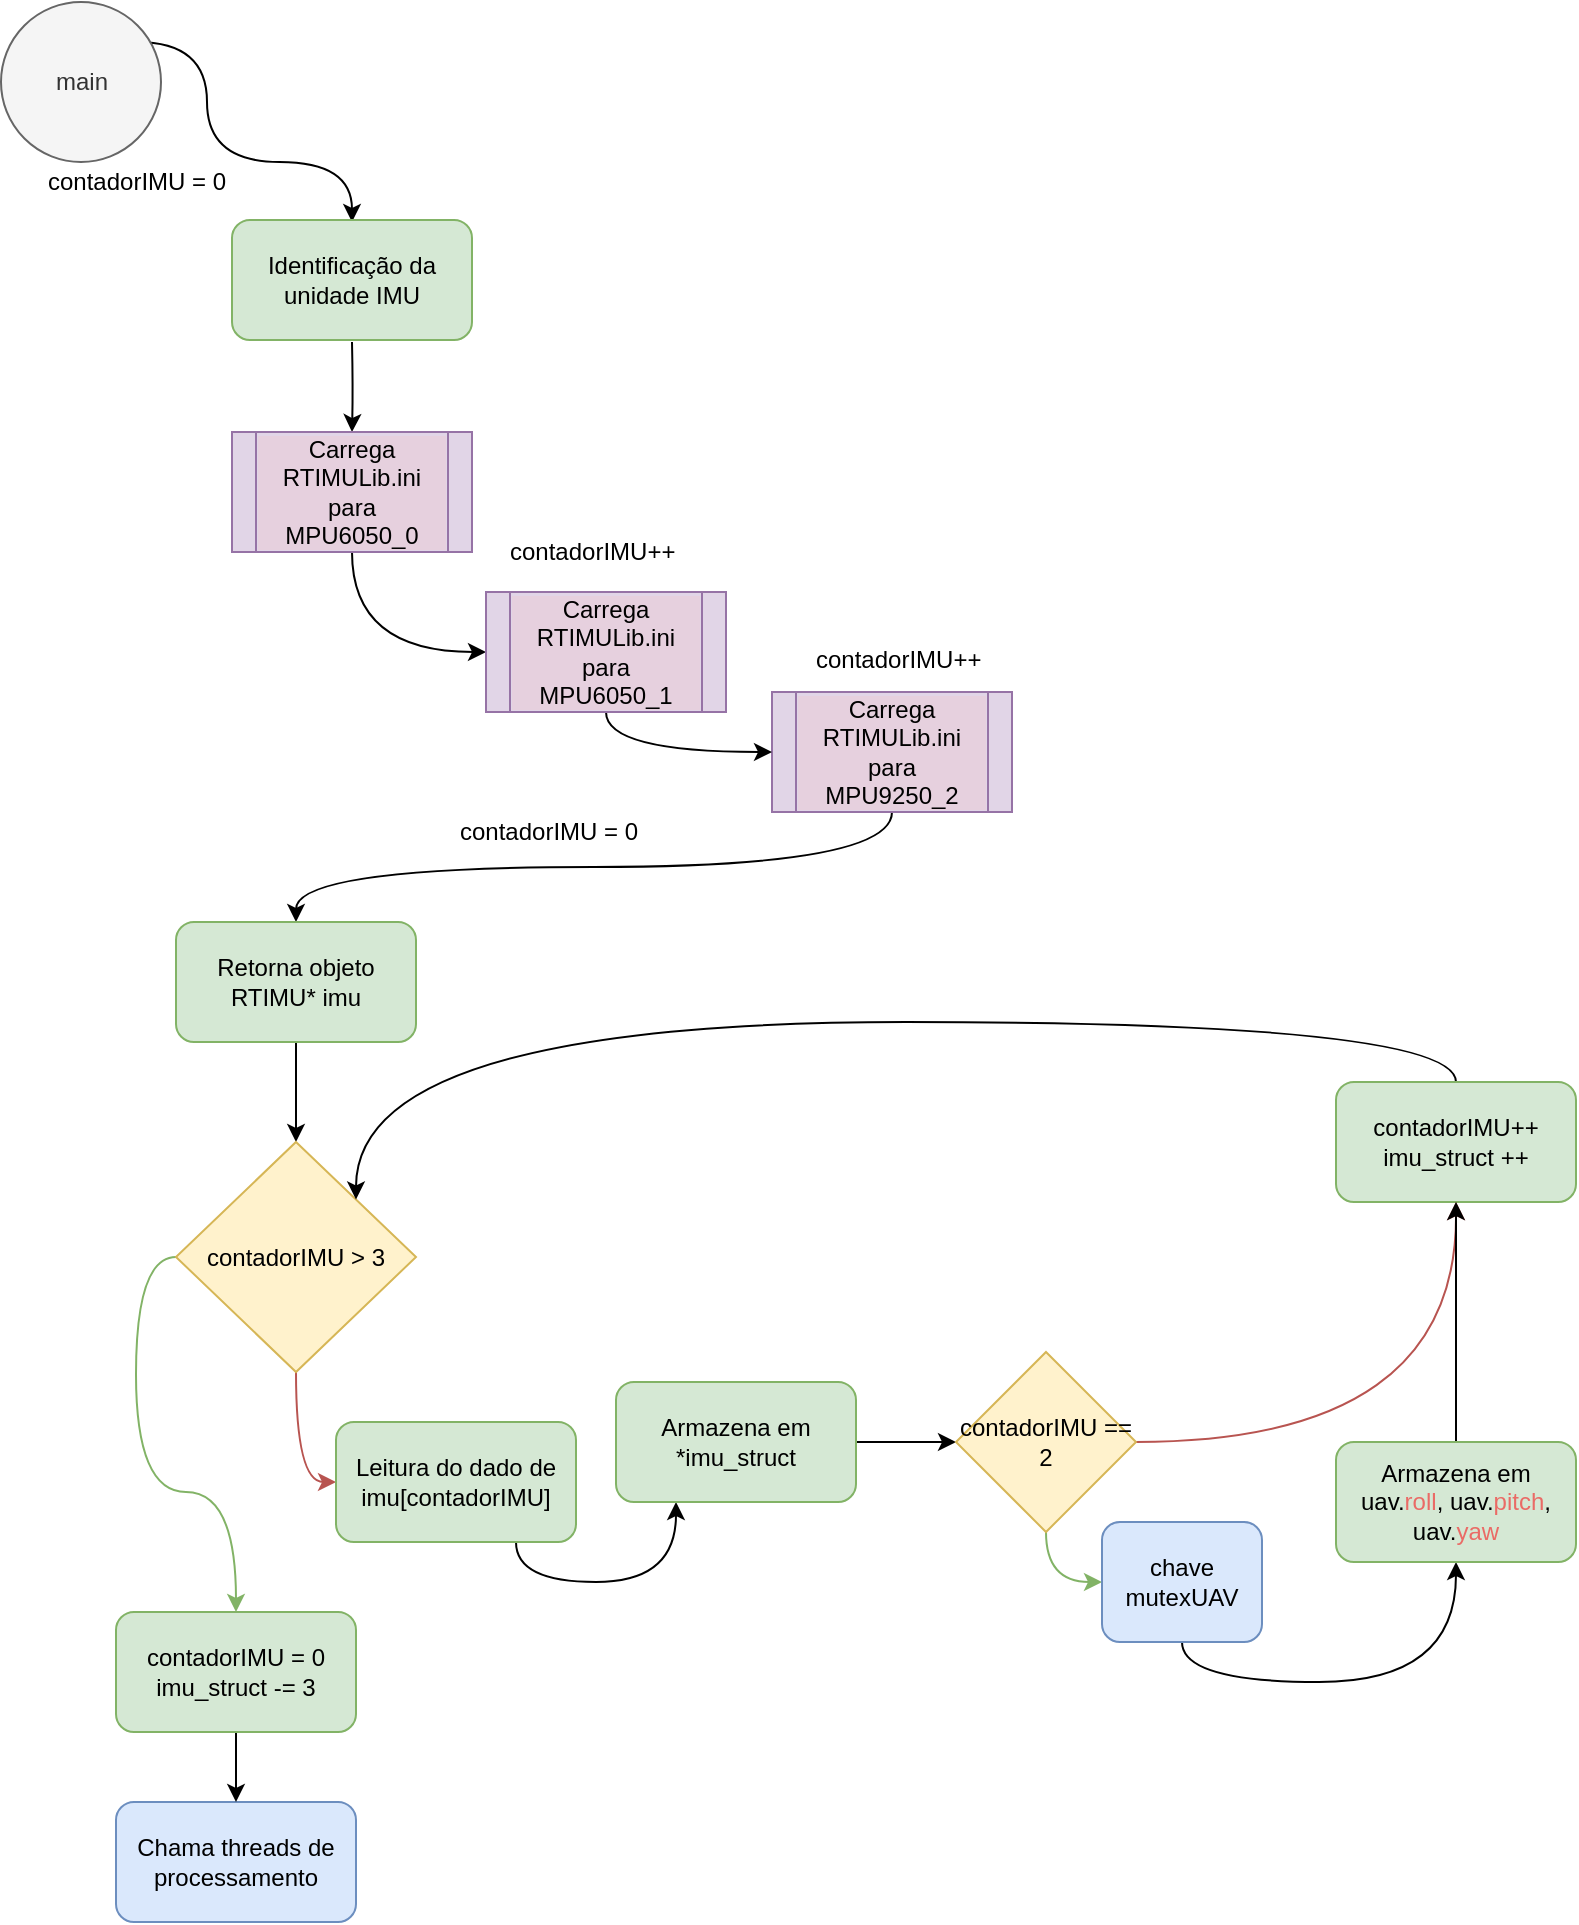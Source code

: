 <mxfile type="device" version="10.9.6"><diagram id="J4Aj8xrOPk3BdNi9vsJ8" name="Page-1"><mxGraphModel grid="1" dx="868" dy="522" gridSize="10" guides="1" tooltips="1" connect="1" arrows="1" fold="1" page="1" pageScale="1" pageWidth="827" pageHeight="1169" math="0" shadow="0"><root><mxCell id="0"/><mxCell id="1" parent="0"/><mxCell id="hgI8XY2w9WRc7dite7Lu-16" parent="1" style="edgeStyle=orthogonalEdgeStyle;curved=1;orthogonalLoop=1;jettySize=auto;html=1;entryX=0.5;entryY=0;entryDx=0;entryDy=0;exitX=1;exitY=0.5;exitDx=0;exitDy=0;" edge="1" source="hgI8XY2w9WRc7dite7Lu-1"><mxGeometry as="geometry" relative="1"><mxPoint as="targetPoint" x="178" y="190"/><Array as="points"><mxPoint x="35.5" y="100"/><mxPoint x="105.5" y="100"/><mxPoint x="105.5" y="160"/><mxPoint x="178.5" y="160"/></Array></mxGeometry></mxCell><mxCell id="hgI8XY2w9WRc7dite7Lu-1" value="main" parent="1" style="ellipse;whiteSpace=wrap;html=1;aspect=fixed;fillColor=#f5f5f5;strokeColor=#666666;fontColor=#333333;" vertex="1"><mxGeometry as="geometry" x="2.5" y="80" width="80" height="80"/></mxCell><mxCell id="s8ymXeKQ8UGR5MHUlwHW-13" value="" parent="1" style="edgeStyle=orthogonalEdgeStyle;curved=1;orthogonalLoop=1;jettySize=auto;html=1;" edge="1" target="s8ymXeKQ8UGR5MHUlwHW-1"><mxGeometry as="geometry" relative="1"><mxPoint as="sourcePoint" x="178" y="250"/></mxGeometry></mxCell><mxCell id="s8ymXeKQ8UGR5MHUlwHW-9" parent="1" style="edgeStyle=orthogonalEdgeStyle;curved=1;orthogonalLoop=1;jettySize=auto;html=1;entryX=0;entryY=0.5;entryDx=0;entryDy=0;exitX=0.5;exitY=1;exitDx=0;exitDy=0;" edge="1" source="s8ymXeKQ8UGR5MHUlwHW-1" target="s8ymXeKQ8UGR5MHUlwHW-3"><mxGeometry as="geometry" relative="1"/></mxCell><mxCell id="s8ymXeKQ8UGR5MHUlwHW-1" value="&lt;span style='font: 12px/1.2 &quot;helvetica&quot;; text-align: center; color: rgb(0, 0, 0); text-transform: none; text-indent: 0px; letter-spacing: normal; text-decoration: none; word-spacing: 0px; display: inline; white-space: normal; float: none; overflow-wrap: normal;'&gt;Carrega RTIMULib.ini para MPU6050_0&lt;/span&gt;" parent="1" style="shape=process;whiteSpace=wrap;html=1;backgroundOutline=1;fillColor=#e1d5e7;strokeColor=#9673a6;labelBackgroundColor=#E6D0DE;" vertex="1"><mxGeometry as="geometry" x="118" y="295" width="120" height="60"/></mxCell><mxCell id="s8ymXeKQ8UGR5MHUlwHW-15" parent="1" style="edgeStyle=orthogonalEdgeStyle;curved=1;orthogonalLoop=1;jettySize=auto;html=1;entryX=0.5;entryY=0;entryDx=0;entryDy=0;exitX=0.5;exitY=1;exitDx=0;exitDy=0;" edge="1" source="s8ymXeKQ8UGR5MHUlwHW-2" target="s8ymXeKQ8UGR5MHUlwHW-14"><mxGeometry as="geometry" relative="1"/></mxCell><mxCell id="s8ymXeKQ8UGR5MHUlwHW-2" value="&lt;span style='font: 12px/1.2 &quot;helvetica&quot;; text-align: center; color: rgb(0, 0, 0); text-transform: none; text-indent: 0px; letter-spacing: normal; text-decoration: none; word-spacing: 0px; display: inline; white-space: normal; float: none; overflow-wrap: normal;'&gt;Carrega RTIMULib.ini para MPU9250_2&lt;/span&gt;" parent="1" style="shape=process;whiteSpace=wrap;html=1;backgroundOutline=1;fillColor=#e1d5e7;strokeColor=#9673a6;labelBackgroundColor=#E6D0DE;" vertex="1"><mxGeometry as="geometry" x="388" y="425" width="120" height="60"/></mxCell><mxCell id="s8ymXeKQ8UGR5MHUlwHW-10" parent="1" style="edgeStyle=orthogonalEdgeStyle;curved=1;orthogonalLoop=1;jettySize=auto;html=1;entryX=0;entryY=0.5;entryDx=0;entryDy=0;exitX=0.5;exitY=1;exitDx=0;exitDy=0;" edge="1" source="s8ymXeKQ8UGR5MHUlwHW-3" target="s8ymXeKQ8UGR5MHUlwHW-2"><mxGeometry as="geometry" relative="1"><Array as="points"/></mxGeometry></mxCell><mxCell id="s8ymXeKQ8UGR5MHUlwHW-3" value="&lt;span style='font: 12px/1.2 &quot;helvetica&quot;; text-align: center; color: rgb(0, 0, 0); text-transform: none; text-indent: 0px; letter-spacing: normal; text-decoration: none; word-spacing: 0px; display: inline; white-space: normal; float: none; overflow-wrap: normal;'&gt;Carrega RTIMULib.ini para MPU6050_1&lt;/span&gt;" parent="1" style="shape=process;whiteSpace=wrap;html=1;backgroundOutline=1;fillColor=#e1d5e7;strokeColor=#9673a6;labelBackgroundColor=#E6D0DE;" vertex="1"><mxGeometry as="geometry" x="245" y="375" width="120" height="60"/></mxCell><mxCell id="s8ymXeKQ8UGR5MHUlwHW-7" value="contadorIMU = 0" parent="1" style="text;html=1;resizable=0;points=[];autosize=1;align=left;verticalAlign=top;spacingTop=-4;" vertex="1"><mxGeometry as="geometry" x="23.5" y="160" width="100" height="20"/></mxCell><mxCell id="s8ymXeKQ8UGR5MHUlwHW-11" value="contadorIMU++" parent="1" style="text;html=1;resizable=0;points=[];autosize=1;align=left;verticalAlign=top;spacingTop=-4;" vertex="1"><mxGeometry as="geometry" x="255" y="345" width="100" height="20"/></mxCell><mxCell id="s8ymXeKQ8UGR5MHUlwHW-12" value="contadorIMU++" parent="1" style="text;html=1;" vertex="1"><mxGeometry as="geometry" x="408" y="395" width="110" height="30"/></mxCell><mxCell id="s8ymXeKQ8UGR5MHUlwHW-38" value="" parent="1" style="edgeStyle=orthogonalEdgeStyle;curved=1;orthogonalLoop=1;jettySize=auto;html=1;" edge="1" source="s8ymXeKQ8UGR5MHUlwHW-14" target="s8ymXeKQ8UGR5MHUlwHW-29"><mxGeometry as="geometry" relative="1"/></mxCell><mxCell id="s8ymXeKQ8UGR5MHUlwHW-14" value="Retorna objeto RTIMU* imu" parent="1" style="rounded=1;whiteSpace=wrap;html=1;fillColor=#d5e8d4;strokeColor=#82b366;" vertex="1"><mxGeometry as="geometry" x="90" y="540" width="120" height="60"/></mxCell><mxCell id="s8ymXeKQ8UGR5MHUlwHW-20" value="contadorIMU = 0" parent="1" style="text;html=1;resizable=0;points=[];autosize=1;align=left;verticalAlign=top;spacingTop=-4;" vertex="1"><mxGeometry as="geometry" x="230" y="485" width="100" height="20"/></mxCell><mxCell id="s8ymXeKQ8UGR5MHUlwHW-35" parent="1" style="edgeStyle=orthogonalEdgeStyle;curved=1;orthogonalLoop=1;jettySize=auto;html=1;entryX=0;entryY=0.5;entryDx=0;entryDy=0;fillColor=#f8cecc;strokeColor=#b85450;" edge="1" source="s8ymXeKQ8UGR5MHUlwHW-29" target="s8ymXeKQ8UGR5MHUlwHW-31"><mxGeometry as="geometry" relative="1"/></mxCell><mxCell id="s8ymXeKQ8UGR5MHUlwHW-50" parent="1" style="edgeStyle=orthogonalEdgeStyle;curved=1;orthogonalLoop=1;jettySize=auto;html=1;exitX=0;exitY=0.5;exitDx=0;exitDy=0;entryX=0.5;entryY=0;entryDx=0;entryDy=0;fillColor=#d5e8d4;strokeColor=#82b366;" edge="1" source="s8ymXeKQ8UGR5MHUlwHW-29" target="s8ymXeKQ8UGR5MHUlwHW-41"><mxGeometry as="geometry" relative="1"/></mxCell><mxCell id="s8ymXeKQ8UGR5MHUlwHW-29" value="contadorIMU &amp;gt; 3" parent="1" style="rhombus;whiteSpace=wrap;html=1;fillColor=#fff2cc;strokeColor=#d6b656;" vertex="1"><mxGeometry as="geometry" x="90" y="650" width="120" height="115"/></mxCell><mxCell id="s8ymXeKQ8UGR5MHUlwHW-30" value="&lt;span style='font: 12px/1.2 &quot;helvetica&quot;; text-align: center; color: rgb(0, 0, 0); text-transform: none; text-indent: 0px; letter-spacing: normal; text-decoration: none; word-spacing: 0px; display: inline; white-space: normal; float: none; overflow-wrap: normal;'&gt;Identificação da unidade IMU&lt;/span&gt;" parent="1" style="rounded=1;whiteSpace=wrap;html=1;fillColor=#d5e8d4;strokeColor=#82b366;labelBackgroundColor=#D5E8D4;" vertex="1"><mxGeometry as="geometry" x="118" y="189" width="120" height="60"/></mxCell><mxCell id="s8ymXeKQ8UGR5MHUlwHW-36" parent="1" style="edgeStyle=orthogonalEdgeStyle;curved=1;orthogonalLoop=1;jettySize=auto;html=1;entryX=0.25;entryY=1;entryDx=0;entryDy=0;exitX=0.75;exitY=1;exitDx=0;exitDy=0;" edge="1" source="s8ymXeKQ8UGR5MHUlwHW-31" target="s8ymXeKQ8UGR5MHUlwHW-32"><mxGeometry as="geometry" relative="1"/></mxCell><mxCell id="s8ymXeKQ8UGR5MHUlwHW-31" value="Leitura do dado de&lt;br&gt;imu[contadorIMU]" parent="1" style="rounded=1;whiteSpace=wrap;html=1;fillColor=#d5e8d4;strokeColor=#82b366;" vertex="1"><mxGeometry as="geometry" x="170" y="790" width="120" height="60"/></mxCell><mxCell id="s8ymXeKQ8UGR5MHUlwHW-47" parent="1" style="edgeStyle=orthogonalEdgeStyle;curved=1;orthogonalLoop=1;jettySize=auto;html=1;entryX=0;entryY=0.5;entryDx=0;entryDy=0;" edge="1" source="s8ymXeKQ8UGR5MHUlwHW-32" target="s8ymXeKQ8UGR5MHUlwHW-42"><mxGeometry as="geometry" relative="1"/></mxCell><mxCell id="s8ymXeKQ8UGR5MHUlwHW-32" value="Armazena em *imu_struct" parent="1" style="rounded=1;whiteSpace=wrap;html=1;fillColor=#d5e8d4;strokeColor=#82b366;" vertex="1"><mxGeometry as="geometry" x="310" y="770" width="120" height="60"/></mxCell><mxCell id="s8ymXeKQ8UGR5MHUlwHW-34" parent="1" style="edgeStyle=orthogonalEdgeStyle;curved=1;orthogonalLoop=1;jettySize=auto;html=1;entryX=1;entryY=0;entryDx=0;entryDy=0;" edge="1" source="s8ymXeKQ8UGR5MHUlwHW-33" target="s8ymXeKQ8UGR5MHUlwHW-29"><mxGeometry as="geometry" relative="1"><Array as="points"><mxPoint x="180" y="590"/></Array></mxGeometry></mxCell><mxCell id="s8ymXeKQ8UGR5MHUlwHW-33" value="contadorIMU++&lt;br&gt;imu_struct ++" parent="1" style="rounded=1;whiteSpace=wrap;html=1;fillColor=#d5e8d4;strokeColor=#82b366;" vertex="1"><mxGeometry as="geometry" x="670" y="620" width="120" height="60"/></mxCell><mxCell id="s8ymXeKQ8UGR5MHUlwHW-39" value="Chama threads de processamento" parent="1" style="rounded=1;whiteSpace=wrap;html=1;fillColor=#dae8fc;strokeColor=#6c8ebf;" vertex="1"><mxGeometry as="geometry" x="60" y="980" width="120" height="60"/></mxCell><mxCell id="s8ymXeKQ8UGR5MHUlwHW-51" value="" parent="1" style="edgeStyle=orthogonalEdgeStyle;curved=1;orthogonalLoop=1;jettySize=auto;html=1;" edge="1" source="s8ymXeKQ8UGR5MHUlwHW-41" target="s8ymXeKQ8UGR5MHUlwHW-39"><mxGeometry as="geometry" relative="1"/></mxCell><mxCell id="s8ymXeKQ8UGR5MHUlwHW-41" value="contadorIMU = 0&lt;br&gt;imu_struct -= 3" parent="1" style="rounded=1;whiteSpace=wrap;html=1;fillColor=#d5e8d4;strokeColor=#82b366;" vertex="1"><mxGeometry as="geometry" x="60" y="885" width="120" height="60"/></mxCell><mxCell id="s8ymXeKQ8UGR5MHUlwHW-46" parent="1" style="edgeStyle=orthogonalEdgeStyle;curved=1;orthogonalLoop=1;jettySize=auto;html=1;entryX=0;entryY=0.5;entryDx=0;entryDy=0;fillColor=#d5e8d4;strokeColor=#82b366;" edge="1" source="s8ymXeKQ8UGR5MHUlwHW-42" target="s8ymXeKQ8UGR5MHUlwHW-43"><mxGeometry as="geometry" relative="1"/></mxCell><mxCell id="s8ymXeKQ8UGR5MHUlwHW-49" parent="1" style="edgeStyle=orthogonalEdgeStyle;curved=1;orthogonalLoop=1;jettySize=auto;html=1;fillColor=#f8cecc;strokeColor=#b85450;" edge="1" source="s8ymXeKQ8UGR5MHUlwHW-42"><mxGeometry as="geometry" relative="1"><mxPoint as="targetPoint" x="730" y="680"/></mxGeometry></mxCell><mxCell id="s8ymXeKQ8UGR5MHUlwHW-42" value="contadorIMU == 2" parent="1" style="rhombus;whiteSpace=wrap;html=1;rounded=0;fillColor=#fff2cc;strokeColor=#d6b656;" vertex="1"><mxGeometry as="geometry" x="480" y="755" width="90" height="90"/></mxCell><mxCell id="s8ymXeKQ8UGR5MHUlwHW-45" parent="1" style="edgeStyle=orthogonalEdgeStyle;curved=1;orthogonalLoop=1;jettySize=auto;html=1;entryX=0.5;entryY=1;entryDx=0;entryDy=0;exitX=0.5;exitY=1;exitDx=0;exitDy=0;" edge="1" source="s8ymXeKQ8UGR5MHUlwHW-43" target="s8ymXeKQ8UGR5MHUlwHW-44"><mxGeometry as="geometry" relative="1"/></mxCell><mxCell id="s8ymXeKQ8UGR5MHUlwHW-43" value="chave mutexUAV" parent="1" style="rounded=1;whiteSpace=wrap;html=1;fillColor=#dae8fc;strokeColor=#6c8ebf;" vertex="1"><mxGeometry as="geometry" x="553" y="840" width="80" height="60"/></mxCell><mxCell id="s8ymXeKQ8UGR5MHUlwHW-48" parent="1" style="edgeStyle=orthogonalEdgeStyle;curved=1;orthogonalLoop=1;jettySize=auto;html=1;entryX=0.5;entryY=1;entryDx=0;entryDy=0;" edge="1" source="s8ymXeKQ8UGR5MHUlwHW-44" target="s8ymXeKQ8UGR5MHUlwHW-33"><mxGeometry as="geometry" relative="1"/></mxCell><mxCell id="s8ymXeKQ8UGR5MHUlwHW-44" value="Armazena em uav.&lt;font color=&quot;#ea6b66&quot;&gt;roll&lt;/font&gt;, uav.&lt;font color=&quot;#ea6b66&quot;&gt;pitch&lt;/font&gt;, uav.&lt;font color=&quot;#ea6b66&quot;&gt;yaw&lt;/font&gt;" parent="1" style="rounded=1;whiteSpace=wrap;html=1;fillColor=#d5e8d4;strokeColor=#82b366;" vertex="1"><mxGeometry as="geometry" x="670" y="800" width="120" height="60"/></mxCell></root></mxGraphModel></diagram></mxfile>
